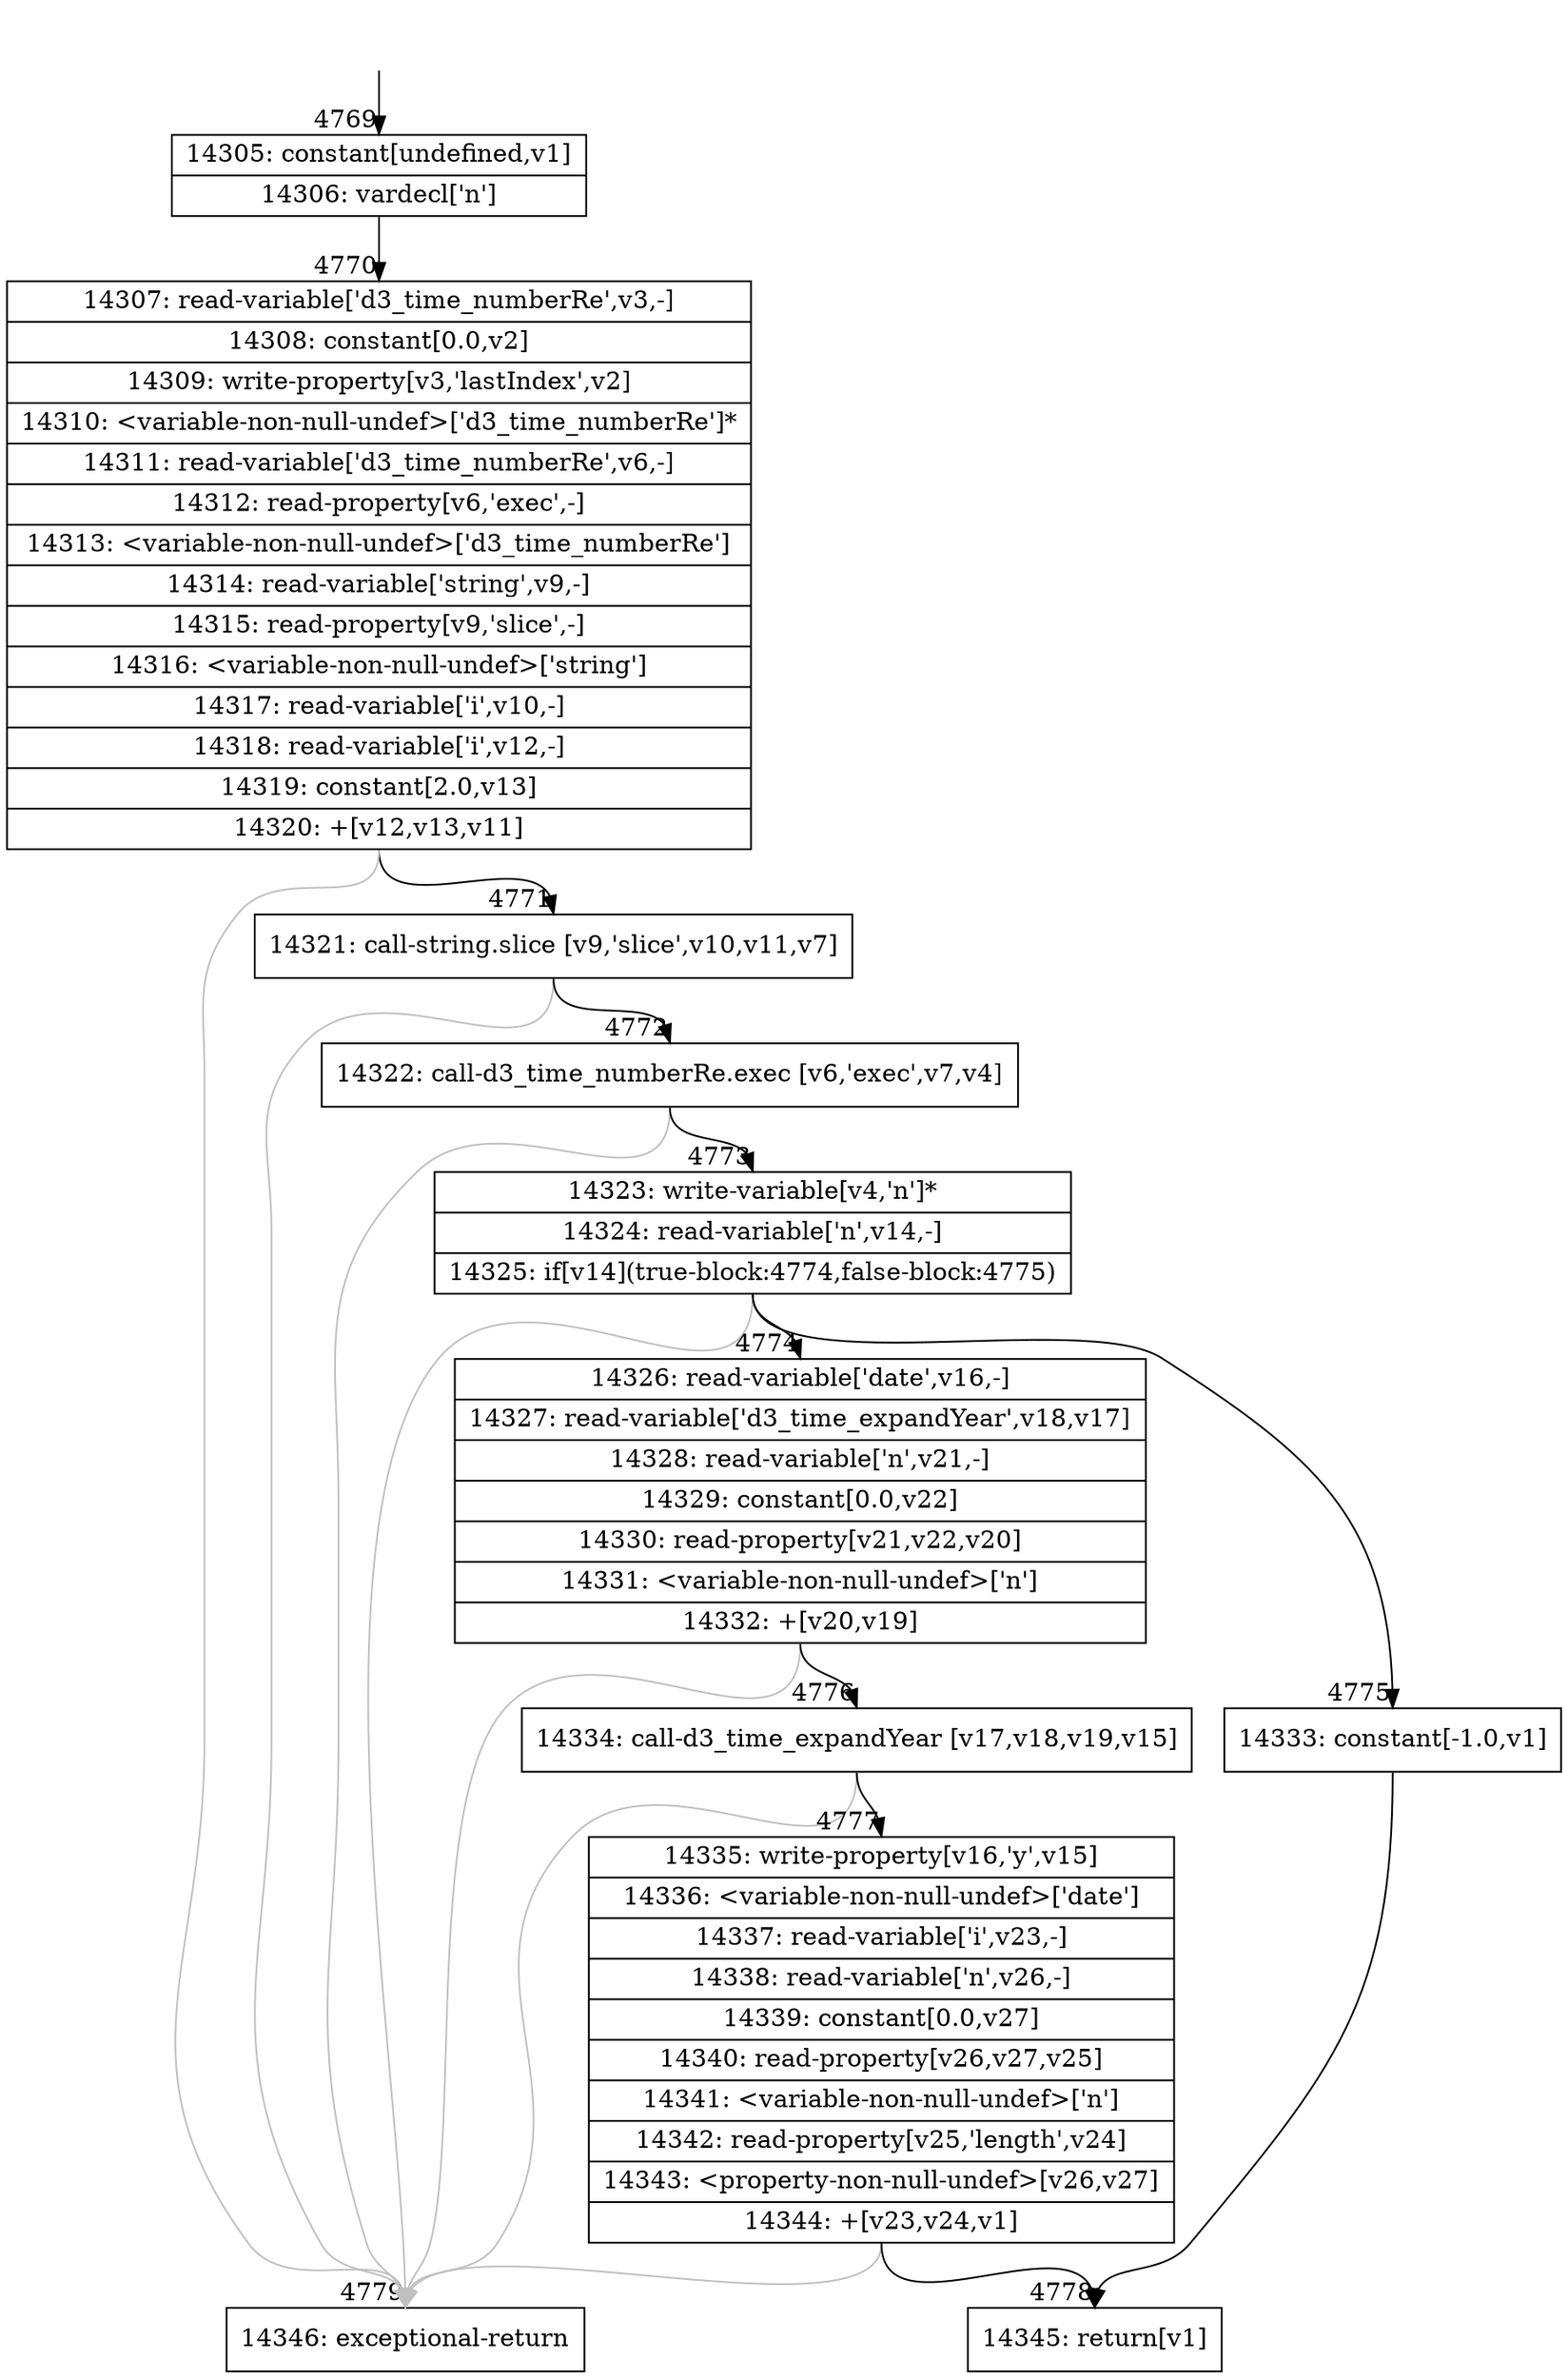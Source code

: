 digraph {
rankdir="TD"
BB_entry447[shape=none,label=""];
BB_entry447 -> BB4769 [tailport=s, headport=n, headlabel="    4769"]
BB4769 [shape=record label="{14305: constant[undefined,v1]|14306: vardecl['n']}" ] 
BB4769 -> BB4770 [tailport=s, headport=n, headlabel="      4770"]
BB4770 [shape=record label="{14307: read-variable['d3_time_numberRe',v3,-]|14308: constant[0.0,v2]|14309: write-property[v3,'lastIndex',v2]|14310: \<variable-non-null-undef\>['d3_time_numberRe']*|14311: read-variable['d3_time_numberRe',v6,-]|14312: read-property[v6,'exec',-]|14313: \<variable-non-null-undef\>['d3_time_numberRe']|14314: read-variable['string',v9,-]|14315: read-property[v9,'slice',-]|14316: \<variable-non-null-undef\>['string']|14317: read-variable['i',v10,-]|14318: read-variable['i',v12,-]|14319: constant[2.0,v13]|14320: +[v12,v13,v11]}" ] 
BB4770 -> BB4771 [tailport=s, headport=n, headlabel="      4771"]
BB4770 -> BB4779 [tailport=s, headport=n, color=gray, headlabel="      4779"]
BB4771 [shape=record label="{14321: call-string.slice [v9,'slice',v10,v11,v7]}" ] 
BB4771 -> BB4772 [tailport=s, headport=n, headlabel="      4772"]
BB4771 -> BB4779 [tailport=s, headport=n, color=gray]
BB4772 [shape=record label="{14322: call-d3_time_numberRe.exec [v6,'exec',v7,v4]}" ] 
BB4772 -> BB4773 [tailport=s, headport=n, headlabel="      4773"]
BB4772 -> BB4779 [tailport=s, headport=n, color=gray]
BB4773 [shape=record label="{14323: write-variable[v4,'n']*|14324: read-variable['n',v14,-]|14325: if[v14](true-block:4774,false-block:4775)}" ] 
BB4773 -> BB4774 [tailport=s, headport=n, headlabel="      4774"]
BB4773 -> BB4775 [tailport=s, headport=n, headlabel="      4775"]
BB4773 -> BB4779 [tailport=s, headport=n, color=gray]
BB4774 [shape=record label="{14326: read-variable['date',v16,-]|14327: read-variable['d3_time_expandYear',v18,v17]|14328: read-variable['n',v21,-]|14329: constant[0.0,v22]|14330: read-property[v21,v22,v20]|14331: \<variable-non-null-undef\>['n']|14332: +[v20,v19]}" ] 
BB4774 -> BB4776 [tailport=s, headport=n, headlabel="      4776"]
BB4774 -> BB4779 [tailport=s, headport=n, color=gray]
BB4775 [shape=record label="{14333: constant[-1.0,v1]}" ] 
BB4775 -> BB4778 [tailport=s, headport=n, headlabel="      4778"]
BB4776 [shape=record label="{14334: call-d3_time_expandYear [v17,v18,v19,v15]}" ] 
BB4776 -> BB4777 [tailport=s, headport=n, headlabel="      4777"]
BB4776 -> BB4779 [tailport=s, headport=n, color=gray]
BB4777 [shape=record label="{14335: write-property[v16,'y',v15]|14336: \<variable-non-null-undef\>['date']|14337: read-variable['i',v23,-]|14338: read-variable['n',v26,-]|14339: constant[0.0,v27]|14340: read-property[v26,v27,v25]|14341: \<variable-non-null-undef\>['n']|14342: read-property[v25,'length',v24]|14343: \<property-non-null-undef\>[v26,v27]|14344: +[v23,v24,v1]}" ] 
BB4777 -> BB4778 [tailport=s, headport=n]
BB4777 -> BB4779 [tailport=s, headport=n, color=gray]
BB4778 [shape=record label="{14345: return[v1]}" ] 
BB4779 [shape=record label="{14346: exceptional-return}" ] 
//#$~ 2760
}
